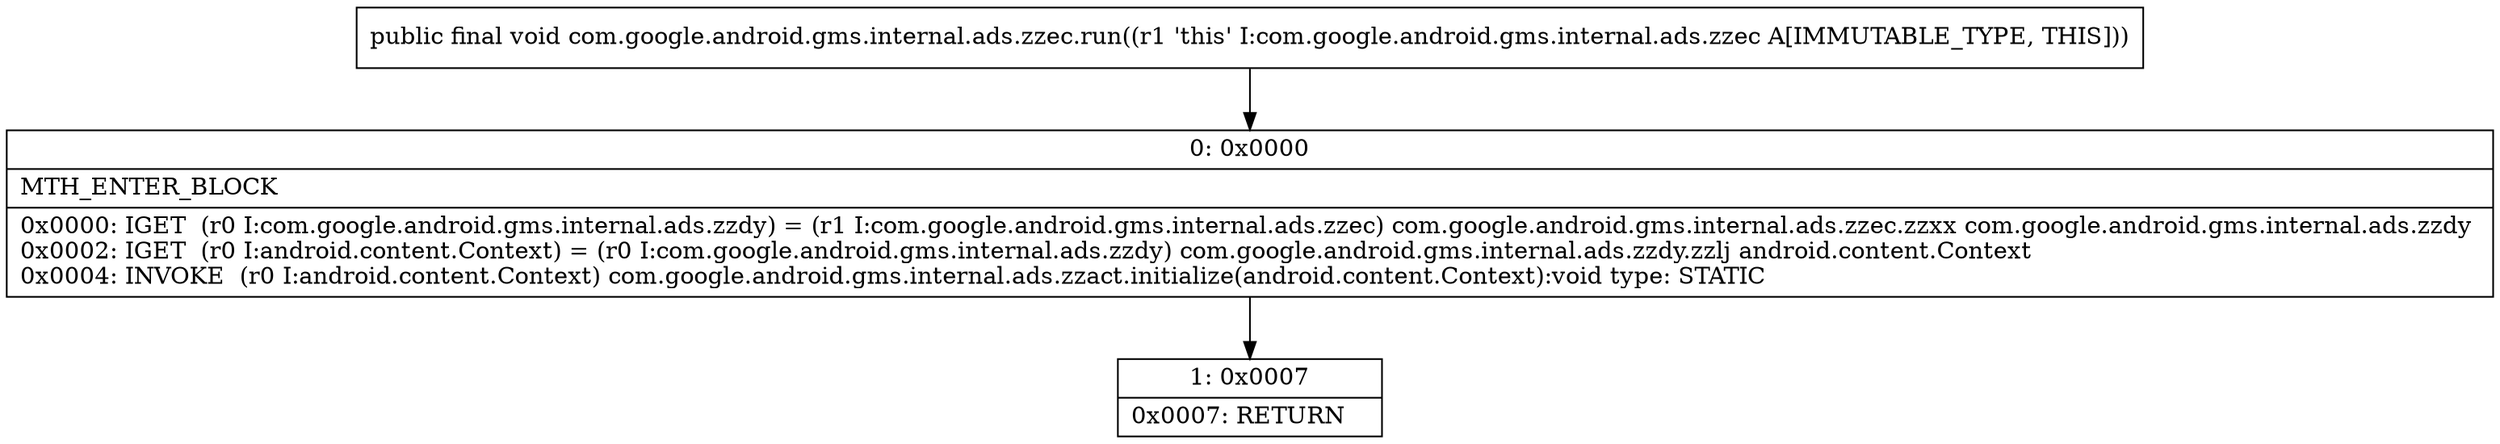 digraph "CFG forcom.google.android.gms.internal.ads.zzec.run()V" {
Node_0 [shape=record,label="{0\:\ 0x0000|MTH_ENTER_BLOCK\l|0x0000: IGET  (r0 I:com.google.android.gms.internal.ads.zzdy) = (r1 I:com.google.android.gms.internal.ads.zzec) com.google.android.gms.internal.ads.zzec.zzxx com.google.android.gms.internal.ads.zzdy \l0x0002: IGET  (r0 I:android.content.Context) = (r0 I:com.google.android.gms.internal.ads.zzdy) com.google.android.gms.internal.ads.zzdy.zzlj android.content.Context \l0x0004: INVOKE  (r0 I:android.content.Context) com.google.android.gms.internal.ads.zzact.initialize(android.content.Context):void type: STATIC \l}"];
Node_1 [shape=record,label="{1\:\ 0x0007|0x0007: RETURN   \l}"];
MethodNode[shape=record,label="{public final void com.google.android.gms.internal.ads.zzec.run((r1 'this' I:com.google.android.gms.internal.ads.zzec A[IMMUTABLE_TYPE, THIS])) }"];
MethodNode -> Node_0;
Node_0 -> Node_1;
}

